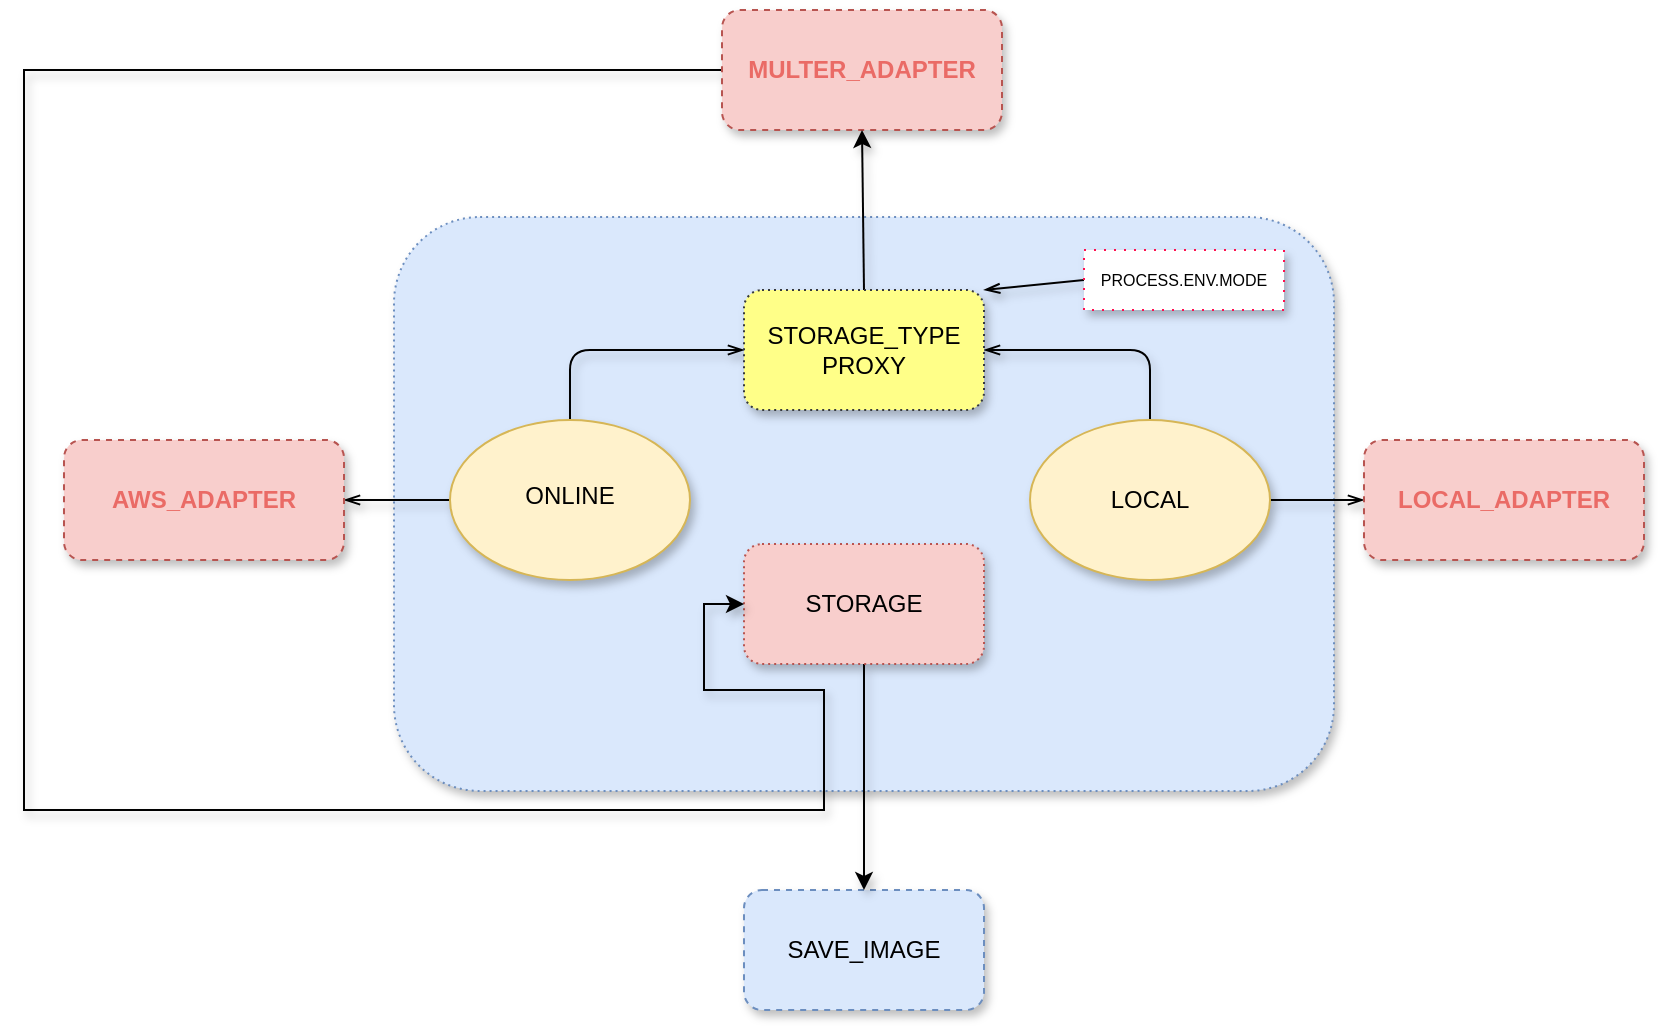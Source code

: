 <mxfile version="13.6.0" type="github">
  <diagram id="q_LhEmlHeGk1tStUp-2b" name="Page-1">
    <mxGraphModel dx="1718" dy="489" grid="1" gridSize="10" guides="1" tooltips="1" connect="1" arrows="1" fold="1" page="1" pageScale="1" pageWidth="850" pageHeight="1100" math="0" shadow="0">
      <root>
        <mxCell id="0" />
        <mxCell id="1" parent="0" />
        <mxCell id="D3PKSzLOLsSn4X89jtCB-23" value="" style="rounded=1;whiteSpace=wrap;html=1;shadow=1;dashed=1;dashPattern=1 2;fillColor=#dae8fc;strokeColor=#6c8ebf;" vertex="1" parent="1">
          <mxGeometry x="185" y="313.5" width="470" height="287" as="geometry" />
        </mxCell>
        <mxCell id="D3PKSzLOLsSn4X89jtCB-30" style="rounded=0;orthogonalLoop=1;jettySize=auto;html=1;exitX=0.5;exitY=0;exitDx=0;exitDy=0;entryX=0.5;entryY=0;entryDx=0;entryDy=0;shadow=1;endArrow=classic;endFill=1;strokeColor=none;" edge="1" parent="1" source="D3PKSzLOLsSn4X89jtCB-2" target="D3PKSzLOLsSn4X89jtCB-3">
          <mxGeometry relative="1" as="geometry" />
        </mxCell>
        <mxCell id="D3PKSzLOLsSn4X89jtCB-31" style="edgeStyle=none;rounded=1;orthogonalLoop=1;jettySize=auto;html=1;exitX=0.5;exitY=0;exitDx=0;exitDy=0;entryX=0.5;entryY=0;entryDx=0;entryDy=0;shadow=1;endArrow=classic;endFill=1;shape=link;strokeColor=none;" edge="1" parent="1" source="D3PKSzLOLsSn4X89jtCB-2" target="D3PKSzLOLsSn4X89jtCB-3">
          <mxGeometry relative="1" as="geometry" />
        </mxCell>
        <mxCell id="D3PKSzLOLsSn4X89jtCB-48" style="edgeStyle=none;rounded=1;orthogonalLoop=1;jettySize=auto;html=1;exitX=0.5;exitY=0;exitDx=0;exitDy=0;entryX=0;entryY=0.5;entryDx=0;entryDy=0;shadow=1;endArrow=openThin;endFill=0;" edge="1" parent="1" source="D3PKSzLOLsSn4X89jtCB-2" target="D3PKSzLOLsSn4X89jtCB-32">
          <mxGeometry relative="1" as="geometry">
            <Array as="points">
              <mxPoint x="273" y="380" />
            </Array>
          </mxGeometry>
        </mxCell>
        <mxCell id="D3PKSzLOLsSn4X89jtCB-55" style="edgeStyle=none;rounded=1;orthogonalLoop=1;jettySize=auto;html=1;exitX=0;exitY=0.5;exitDx=0;exitDy=0;entryX=1;entryY=0.5;entryDx=0;entryDy=0;shadow=1;endArrow=openThin;endFill=0;fontColor=#EA6B66;" edge="1" parent="1" source="D3PKSzLOLsSn4X89jtCB-2" target="D3PKSzLOLsSn4X89jtCB-53">
          <mxGeometry relative="1" as="geometry" />
        </mxCell>
        <mxCell id="D3PKSzLOLsSn4X89jtCB-2" value="" style="ellipse;whiteSpace=wrap;html=1;fillColor=#fff2cc;strokeColor=#d6b656;shadow=1;" vertex="1" parent="1">
          <mxGeometry x="213" y="415" width="120" height="80" as="geometry" />
        </mxCell>
        <mxCell id="D3PKSzLOLsSn4X89jtCB-49" style="edgeStyle=none;rounded=1;orthogonalLoop=1;jettySize=auto;html=1;exitX=0.5;exitY=0;exitDx=0;exitDy=0;entryX=1;entryY=0.5;entryDx=0;entryDy=0;shadow=1;endArrow=openThin;endFill=0;" edge="1" parent="1" source="D3PKSzLOLsSn4X89jtCB-3" target="D3PKSzLOLsSn4X89jtCB-32">
          <mxGeometry relative="1" as="geometry">
            <Array as="points">
              <mxPoint x="563" y="380" />
            </Array>
          </mxGeometry>
        </mxCell>
        <mxCell id="D3PKSzLOLsSn4X89jtCB-54" style="edgeStyle=none;rounded=1;orthogonalLoop=1;jettySize=auto;html=1;exitX=1;exitY=0.5;exitDx=0;exitDy=0;entryX=0;entryY=0.5;entryDx=0;entryDy=0;shadow=1;endArrow=openThin;endFill=0;fontColor=#EA6B66;" edge="1" parent="1" source="D3PKSzLOLsSn4X89jtCB-3" target="D3PKSzLOLsSn4X89jtCB-52">
          <mxGeometry relative="1" as="geometry" />
        </mxCell>
        <mxCell id="D3PKSzLOLsSn4X89jtCB-3" value="" style="ellipse;whiteSpace=wrap;html=1;fillColor=#fff2cc;strokeColor=#d6b656;shadow=1;" vertex="1" parent="1">
          <mxGeometry x="503" y="415" width="120" height="80" as="geometry" />
        </mxCell>
        <mxCell id="D3PKSzLOLsSn4X89jtCB-4" value="ONLINE" style="text;html=1;strokeColor=none;fillColor=none;align=center;verticalAlign=middle;whiteSpace=wrap;rounded=0;shadow=1;" vertex="1" parent="1">
          <mxGeometry x="253" y="443" width="40" height="20" as="geometry" />
        </mxCell>
        <mxCell id="D3PKSzLOLsSn4X89jtCB-5" value="LOCAL" style="text;html=1;strokeColor=none;fillColor=none;align=center;verticalAlign=middle;whiteSpace=wrap;rounded=0;shadow=1;" vertex="1" parent="1">
          <mxGeometry x="543" y="445" width="40" height="20" as="geometry" />
        </mxCell>
        <mxCell id="D3PKSzLOLsSn4X89jtCB-13" value="SAVE_IMAGE" style="rounded=1;whiteSpace=wrap;html=1;dashed=1;fillColor=#dae8fc;strokeColor=#6c8ebf;shadow=1;" vertex="1" parent="1">
          <mxGeometry x="360" y="650" width="120" height="60" as="geometry" />
        </mxCell>
        <mxCell id="D3PKSzLOLsSn4X89jtCB-22" style="edgeStyle=orthogonalEdgeStyle;rounded=0;orthogonalLoop=1;jettySize=auto;html=1;exitX=0.5;exitY=1;exitDx=0;exitDy=0;entryX=0.5;entryY=0;entryDx=0;entryDy=0;shadow=1;endArrow=classic;endFill=1;" edge="1" parent="1" source="D3PKSzLOLsSn4X89jtCB-15" target="D3PKSzLOLsSn4X89jtCB-13">
          <mxGeometry relative="1" as="geometry" />
        </mxCell>
        <mxCell id="D3PKSzLOLsSn4X89jtCB-15" value="STORAGE" style="rounded=1;whiteSpace=wrap;html=1;shadow=1;dashed=1;dashPattern=1 2;fillColor=#f8cecc;strokeColor=#b85450;" vertex="1" parent="1">
          <mxGeometry x="360" y="477" width="120" height="60" as="geometry" />
        </mxCell>
        <mxCell id="D3PKSzLOLsSn4X89jtCB-25" style="edgeStyle=orthogonalEdgeStyle;rounded=0;orthogonalLoop=1;jettySize=auto;html=1;exitX=0;exitY=0.5;exitDx=0;exitDy=0;entryX=0;entryY=0.5;entryDx=0;entryDy=0;shadow=1;endArrow=classic;endFill=1;" edge="1" parent="1" source="D3PKSzLOLsSn4X89jtCB-24" target="D3PKSzLOLsSn4X89jtCB-15">
          <mxGeometry relative="1" as="geometry">
            <Array as="points">
              <mxPoint y="240" />
              <mxPoint y="610" />
              <mxPoint x="400" y="610" />
              <mxPoint x="400" y="550" />
              <mxPoint x="340" y="550" />
              <mxPoint x="340" y="507" />
            </Array>
          </mxGeometry>
        </mxCell>
        <mxCell id="D3PKSzLOLsSn4X89jtCB-24" value="MULTER_ADAPTER" style="rounded=1;whiteSpace=wrap;html=1;shadow=1;dashed=1;fillColor=#f8cecc;strokeColor=#b85450;fontColor=#EA6B66;fontStyle=1" vertex="1" parent="1">
          <mxGeometry x="349" y="210" width="140" height="60" as="geometry" />
        </mxCell>
        <mxCell id="D3PKSzLOLsSn4X89jtCB-36" style="edgeStyle=none;rounded=1;orthogonalLoop=1;jettySize=auto;html=1;exitX=0.5;exitY=0;exitDx=0;exitDy=0;entryX=0.5;entryY=1;entryDx=0;entryDy=0;shadow=1;endArrow=classic;endFill=1;" edge="1" parent="1" source="D3PKSzLOLsSn4X89jtCB-32" target="D3PKSzLOLsSn4X89jtCB-24">
          <mxGeometry relative="1" as="geometry" />
        </mxCell>
        <mxCell id="D3PKSzLOLsSn4X89jtCB-32" value="STORAGE_TYPE&lt;br&gt;PROXY" style="rounded=1;whiteSpace=wrap;html=1;shadow=1;dashed=1;dashPattern=1 2;fillColor=#ffff88;strokeColor=#36393d;" vertex="1" parent="1">
          <mxGeometry x="360" y="350" width="120" height="60" as="geometry" />
        </mxCell>
        <mxCell id="D3PKSzLOLsSn4X89jtCB-51" style="edgeStyle=none;rounded=1;orthogonalLoop=1;jettySize=auto;html=1;exitX=0;exitY=0.5;exitDx=0;exitDy=0;entryX=1;entryY=0;entryDx=0;entryDy=0;shadow=1;endArrow=openThin;endFill=0;" edge="1" parent="1" source="D3PKSzLOLsSn4X89jtCB-38" target="D3PKSzLOLsSn4X89jtCB-32">
          <mxGeometry relative="1" as="geometry" />
        </mxCell>
        <mxCell id="D3PKSzLOLsSn4X89jtCB-38" value="&lt;p style=&quot;line-height: 70%&quot;&gt;&lt;font style=&quot;font-size: 8px&quot;&gt;PROCESS.ENV.MODE&lt;/font&gt;&lt;/p&gt;" style="rounded=0;whiteSpace=wrap;html=1;shadow=1;dashed=1;dashPattern=1 4;strokeColor=#FF0F4F;" vertex="1" parent="1">
          <mxGeometry x="530" y="330" width="100" height="30" as="geometry" />
        </mxCell>
        <mxCell id="D3PKSzLOLsSn4X89jtCB-52" value="LOCAL_ADAPTER" style="rounded=1;whiteSpace=wrap;html=1;shadow=1;dashed=1;fillColor=#f8cecc;strokeColor=#b85450;fontColor=#EA6B66;fontStyle=1" vertex="1" parent="1">
          <mxGeometry x="670" y="425" width="140" height="60" as="geometry" />
        </mxCell>
        <mxCell id="D3PKSzLOLsSn4X89jtCB-53" value="AWS_ADAPTER" style="rounded=1;whiteSpace=wrap;html=1;shadow=1;dashed=1;fillColor=#f8cecc;strokeColor=#b85450;fontColor=#EA6B66;fontStyle=1" vertex="1" parent="1">
          <mxGeometry x="20" y="425" width="140" height="60" as="geometry" />
        </mxCell>
      </root>
    </mxGraphModel>
  </diagram>
</mxfile>
